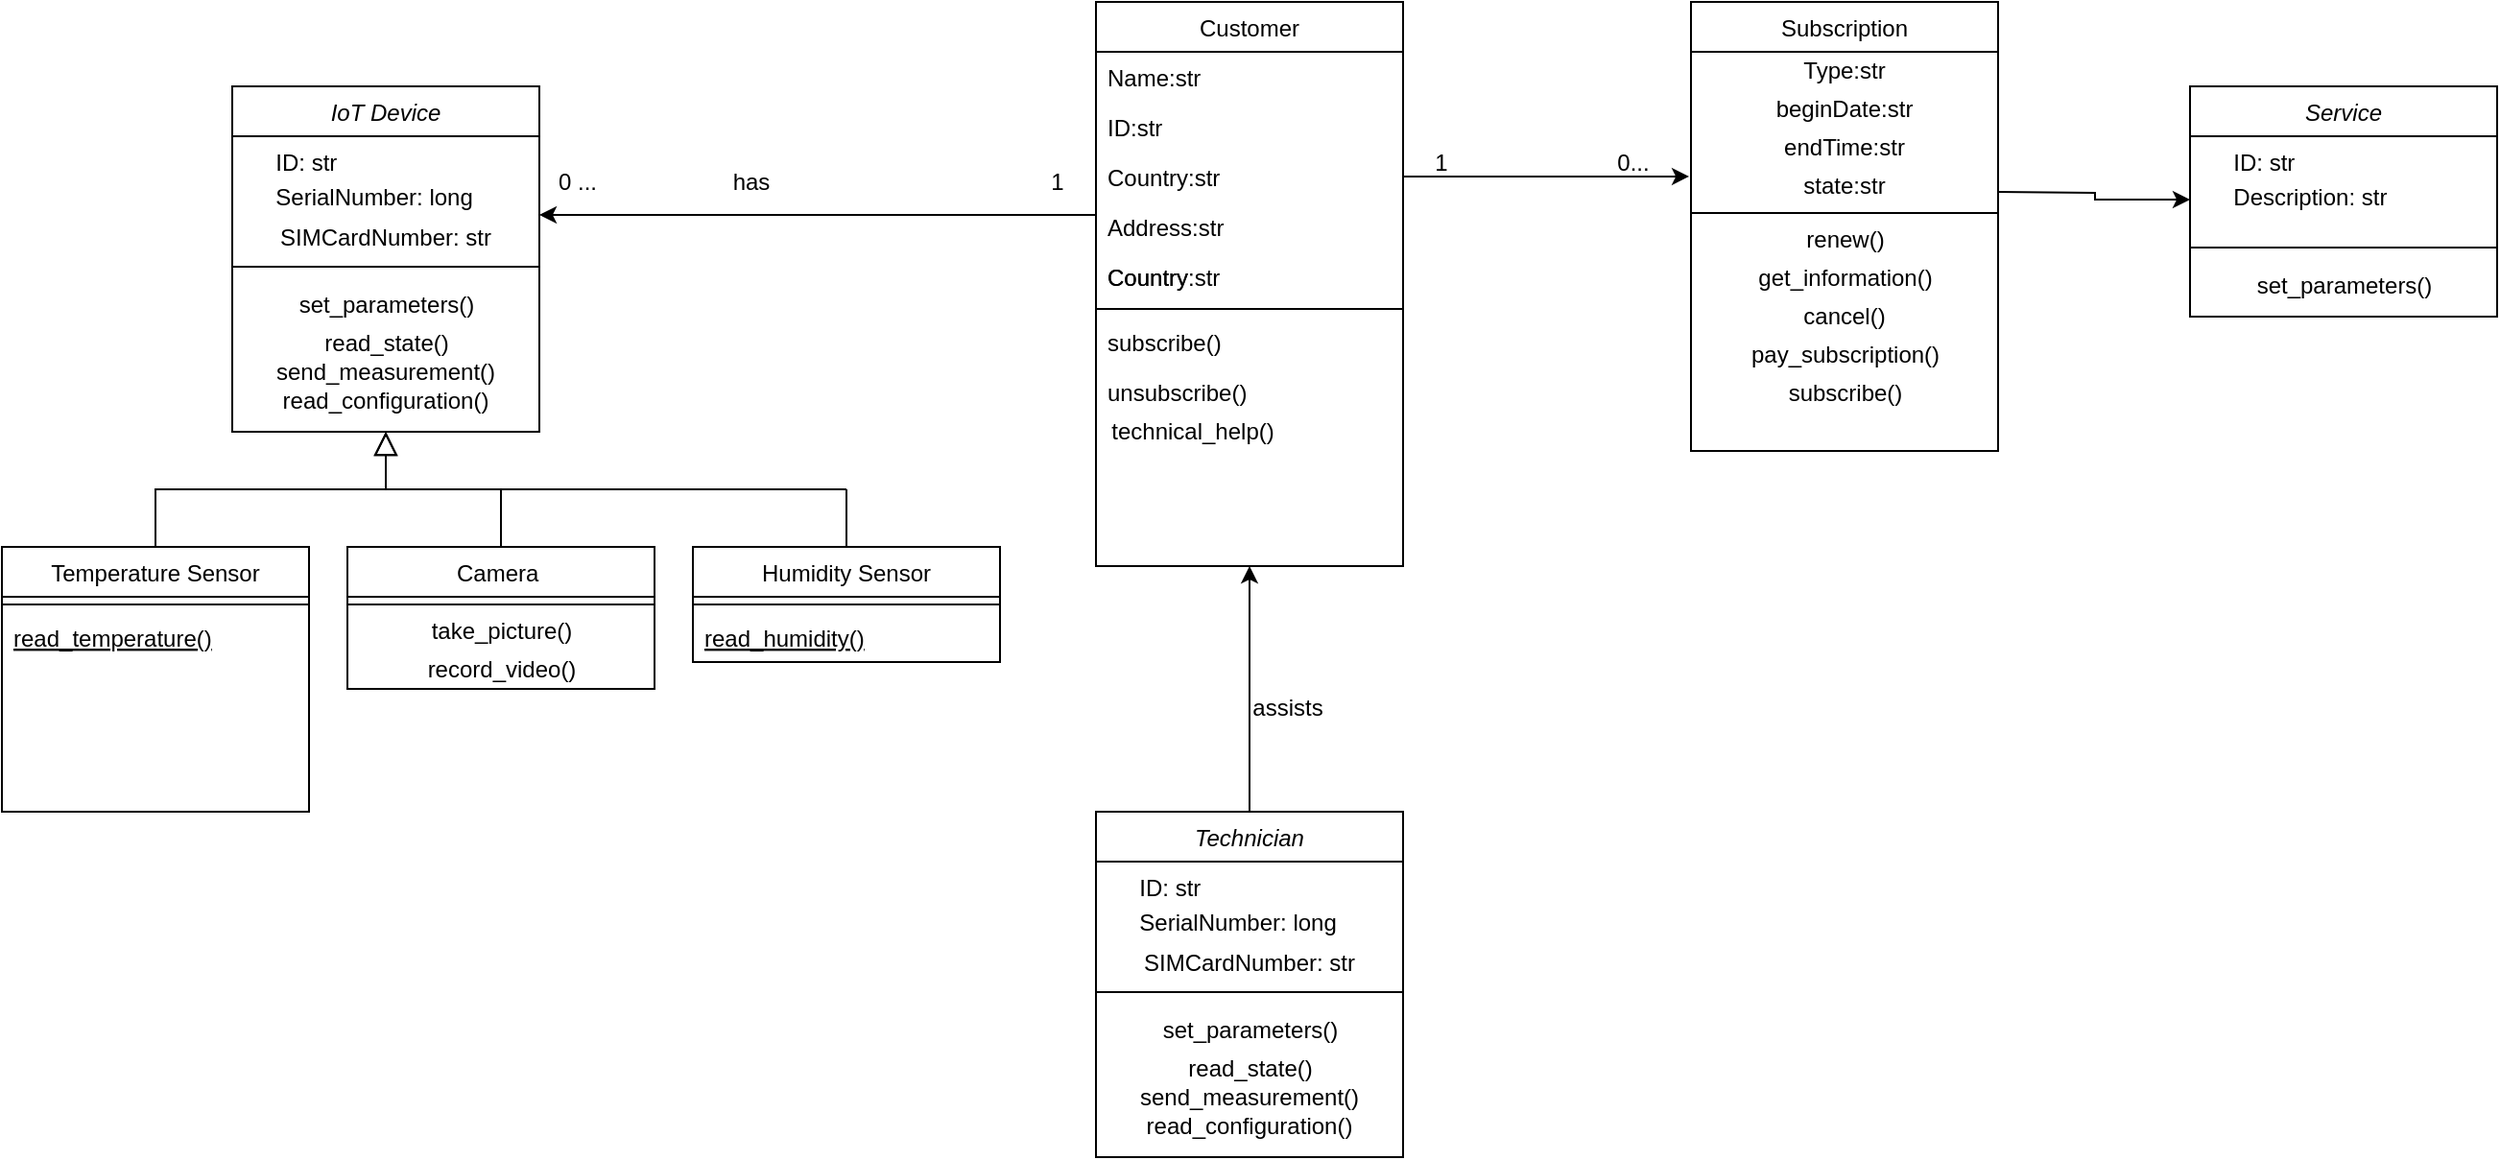 <mxfile version="14.4.9" type="device"><diagram id="C5RBs43oDa-KdzZeNtuy" name="Page-1"><mxGraphModel dx="868" dy="450" grid="1" gridSize="10" guides="1" tooltips="1" connect="1" arrows="1" fold="1" page="1" pageScale="1" pageWidth="827" pageHeight="1169" math="0" shadow="0"><root><mxCell id="WIyWlLk6GJQsqaUBKTNV-0"/><mxCell id="WIyWlLk6GJQsqaUBKTNV-1" parent="WIyWlLk6GJQsqaUBKTNV-0"/><mxCell id="zkfFHV4jXpPFQw0GAbJ--0" value="IoT Device" style="swimlane;fontStyle=2;align=center;verticalAlign=top;childLayout=stackLayout;horizontal=1;startSize=26;horizontalStack=0;resizeParent=1;resizeLast=0;collapsible=1;marginBottom=0;rounded=0;shadow=0;strokeWidth=1;" parent="WIyWlLk6GJQsqaUBKTNV-1" vertex="1"><mxGeometry x="240" y="120" width="160" height="180" as="geometry"><mxRectangle x="230" y="140" width="160" height="26" as="alternateBounds"/></mxGeometry></mxCell><mxCell id="zkfFHV4jXpPFQw0GAbJ--1" value="     ID: str" style="text;align=left;verticalAlign=top;spacingLeft=4;spacingRight=4;overflow=hidden;rotatable=0;points=[[0,0.5],[1,0.5]];portConstraint=eastwest;" parent="zkfFHV4jXpPFQw0GAbJ--0" vertex="1"><mxGeometry y="26" width="160" height="18" as="geometry"/></mxCell><mxCell id="zkfFHV4jXpPFQw0GAbJ--3" value="     SerialNumber: long&#10;" style="text;align=left;verticalAlign=top;spacingLeft=4;spacingRight=4;overflow=hidden;rotatable=0;points=[[0,0.5],[1,0.5]];portConstraint=eastwest;rounded=0;shadow=0;html=0;" parent="zkfFHV4jXpPFQw0GAbJ--0" vertex="1"><mxGeometry y="44" width="160" height="30" as="geometry"/></mxCell><mxCell id="Us1QKYMHrfAHXgwKgfNl-19" value="&lt;span style=&quot;text-align: left&quot;&gt;SIMCardNumber: str&lt;/span&gt;" style="text;html=1;strokeColor=none;fillColor=none;align=center;verticalAlign=middle;whiteSpace=wrap;rounded=0;" vertex="1" parent="zkfFHV4jXpPFQw0GAbJ--0"><mxGeometry y="74" width="160" height="10" as="geometry"/></mxCell><mxCell id="zkfFHV4jXpPFQw0GAbJ--4" value="" style="line;html=1;strokeWidth=1;align=left;verticalAlign=middle;spacingTop=-1;spacingLeft=3;spacingRight=3;rotatable=0;labelPosition=right;points=[];portConstraint=eastwest;" parent="zkfFHV4jXpPFQw0GAbJ--0" vertex="1"><mxGeometry y="84" width="160" height="20" as="geometry"/></mxCell><mxCell id="Us1QKYMHrfAHXgwKgfNl-12" value="set_parameters()" style="text;html=1;align=center;verticalAlign=middle;resizable=0;points=[];autosize=1;" vertex="1" parent="zkfFHV4jXpPFQw0GAbJ--0"><mxGeometry y="104" width="160" height="20" as="geometry"/></mxCell><mxCell id="Us1QKYMHrfAHXgwKgfNl-11" value="read_state()" style="text;html=1;align=center;verticalAlign=middle;resizable=0;points=[];autosize=1;" vertex="1" parent="zkfFHV4jXpPFQw0GAbJ--0"><mxGeometry y="124" width="160" height="20" as="geometry"/></mxCell><mxCell id="Us1QKYMHrfAHXgwKgfNl-8" value="send_measurement()" style="text;html=1;strokeColor=none;fillColor=none;align=center;verticalAlign=middle;whiteSpace=wrap;rounded=0;" vertex="1" parent="zkfFHV4jXpPFQw0GAbJ--0"><mxGeometry y="144" width="160" height="10" as="geometry"/></mxCell><mxCell id="Us1QKYMHrfAHXgwKgfNl-10" value="read_configuration()" style="text;html=1;strokeColor=none;fillColor=none;align=center;verticalAlign=middle;whiteSpace=wrap;rounded=0;" vertex="1" parent="zkfFHV4jXpPFQw0GAbJ--0"><mxGeometry y="154" width="160" height="20" as="geometry"/></mxCell><mxCell id="zkfFHV4jXpPFQw0GAbJ--6" value="Temperature Sensor" style="swimlane;fontStyle=0;align=center;verticalAlign=top;childLayout=stackLayout;horizontal=1;startSize=26;horizontalStack=0;resizeParent=1;resizeLast=0;collapsible=1;marginBottom=0;rounded=0;shadow=0;strokeWidth=1;" parent="WIyWlLk6GJQsqaUBKTNV-1" vertex="1"><mxGeometry x="120" y="360" width="160" height="138" as="geometry"><mxRectangle x="130" y="380" width="160" height="26" as="alternateBounds"/></mxGeometry></mxCell><mxCell id="zkfFHV4jXpPFQw0GAbJ--9" value="" style="line;html=1;strokeWidth=1;align=left;verticalAlign=middle;spacingTop=-1;spacingLeft=3;spacingRight=3;rotatable=0;labelPosition=right;points=[];portConstraint=eastwest;" parent="zkfFHV4jXpPFQw0GAbJ--6" vertex="1"><mxGeometry y="26" width="160" height="8" as="geometry"/></mxCell><mxCell id="zkfFHV4jXpPFQw0GAbJ--10" value="read_temperature()" style="text;align=left;verticalAlign=top;spacingLeft=4;spacingRight=4;overflow=hidden;rotatable=0;points=[[0,0.5],[1,0.5]];portConstraint=eastwest;fontStyle=4" parent="zkfFHV4jXpPFQw0GAbJ--6" vertex="1"><mxGeometry y="34" width="160" height="26" as="geometry"/></mxCell><mxCell id="zkfFHV4jXpPFQw0GAbJ--12" value="" style="endArrow=block;endSize=10;endFill=0;shadow=0;strokeWidth=1;rounded=0;edgeStyle=elbowEdgeStyle;elbow=vertical;" parent="WIyWlLk6GJQsqaUBKTNV-1" source="zkfFHV4jXpPFQw0GAbJ--6" target="zkfFHV4jXpPFQw0GAbJ--0" edge="1"><mxGeometry width="160" relative="1" as="geometry"><mxPoint x="200" y="203" as="sourcePoint"/><mxPoint x="200" y="203" as="targetPoint"/></mxGeometry></mxCell><mxCell id="zkfFHV4jXpPFQw0GAbJ--13" value="Camera " style="swimlane;fontStyle=0;align=center;verticalAlign=top;childLayout=stackLayout;horizontal=1;startSize=26;horizontalStack=0;resizeParent=1;resizeLast=0;collapsible=1;marginBottom=0;rounded=0;shadow=0;strokeWidth=1;" parent="WIyWlLk6GJQsqaUBKTNV-1" vertex="1"><mxGeometry x="300" y="360" width="160" height="74" as="geometry"><mxRectangle x="340" y="380" width="170" height="26" as="alternateBounds"/></mxGeometry></mxCell><mxCell id="zkfFHV4jXpPFQw0GAbJ--15" value="" style="line;html=1;strokeWidth=1;align=left;verticalAlign=middle;spacingTop=-1;spacingLeft=3;spacingRight=3;rotatable=0;labelPosition=right;points=[];portConstraint=eastwest;" parent="zkfFHV4jXpPFQw0GAbJ--13" vertex="1"><mxGeometry y="26" width="160" height="8" as="geometry"/></mxCell><mxCell id="Us1QKYMHrfAHXgwKgfNl-22" value="take_picture()" style="text;html=1;align=center;verticalAlign=middle;resizable=0;points=[];autosize=1;" vertex="1" parent="zkfFHV4jXpPFQw0GAbJ--13"><mxGeometry y="34" width="160" height="20" as="geometry"/></mxCell><mxCell id="Us1QKYMHrfAHXgwKgfNl-23" value="record_video()" style="text;html=1;align=center;verticalAlign=middle;resizable=0;points=[];autosize=1;" vertex="1" parent="zkfFHV4jXpPFQw0GAbJ--13"><mxGeometry y="54" width="160" height="20" as="geometry"/></mxCell><mxCell id="zkfFHV4jXpPFQw0GAbJ--16" value="" style="endArrow=block;endSize=10;endFill=0;shadow=0;strokeWidth=1;rounded=0;edgeStyle=elbowEdgeStyle;elbow=vertical;" parent="WIyWlLk6GJQsqaUBKTNV-1" source="zkfFHV4jXpPFQw0GAbJ--13" target="zkfFHV4jXpPFQw0GAbJ--0" edge="1"><mxGeometry width="160" relative="1" as="geometry"><mxPoint x="210" y="373" as="sourcePoint"/><mxPoint x="310" y="271" as="targetPoint"/></mxGeometry></mxCell><mxCell id="zkfFHV4jXpPFQw0GAbJ--17" value="Customer" style="swimlane;fontStyle=0;align=center;verticalAlign=top;childLayout=stackLayout;horizontal=1;startSize=26;horizontalStack=0;resizeParent=1;resizeLast=0;collapsible=1;marginBottom=0;rounded=0;shadow=0;strokeWidth=1;" parent="WIyWlLk6GJQsqaUBKTNV-1" vertex="1"><mxGeometry x="690" y="76" width="160" height="294" as="geometry"><mxRectangle x="550" y="140" width="160" height="26" as="alternateBounds"/></mxGeometry></mxCell><mxCell id="zkfFHV4jXpPFQw0GAbJ--18" value="Name:str" style="text;align=left;verticalAlign=top;spacingLeft=4;spacingRight=4;overflow=hidden;rotatable=0;points=[[0,0.5],[1,0.5]];portConstraint=eastwest;" parent="zkfFHV4jXpPFQw0GAbJ--17" vertex="1"><mxGeometry y="26" width="160" height="26" as="geometry"/></mxCell><mxCell id="zkfFHV4jXpPFQw0GAbJ--19" value="ID:str" style="text;align=left;verticalAlign=top;spacingLeft=4;spacingRight=4;overflow=hidden;rotatable=0;points=[[0,0.5],[1,0.5]];portConstraint=eastwest;rounded=0;shadow=0;html=0;" parent="zkfFHV4jXpPFQw0GAbJ--17" vertex="1"><mxGeometry y="52" width="160" height="26" as="geometry"/></mxCell><mxCell id="Us1QKYMHrfAHXgwKgfNl-5" value="Country:str" style="text;align=left;verticalAlign=top;spacingLeft=4;spacingRight=4;overflow=hidden;rotatable=0;points=[[0,0.5],[1,0.5]];portConstraint=eastwest;rounded=0;shadow=0;html=0;" vertex="1" parent="zkfFHV4jXpPFQw0GAbJ--17"><mxGeometry y="78" width="160" height="26" as="geometry"/></mxCell><mxCell id="Us1QKYMHrfAHXgwKgfNl-6" value="Address:str" style="text;align=left;verticalAlign=top;spacingLeft=4;spacingRight=4;overflow=hidden;rotatable=0;points=[[0,0.5],[1,0.5]];portConstraint=eastwest;rounded=0;shadow=0;html=0;" vertex="1" parent="zkfFHV4jXpPFQw0GAbJ--17"><mxGeometry y="104" width="160" height="26" as="geometry"/></mxCell><mxCell id="zkfFHV4jXpPFQw0GAbJ--22" value="Country" style="text;align=left;verticalAlign=top;spacingLeft=4;spacingRight=4;overflow=hidden;rotatable=0;points=[[0,0.5],[1,0.5]];portConstraint=eastwest;rounded=0;shadow=0;html=0;" parent="zkfFHV4jXpPFQw0GAbJ--17" vertex="1"><mxGeometry y="130" width="160" height="26" as="geometry"/></mxCell><mxCell id="zkfFHV4jXpPFQw0GAbJ--23" value="" style="line;html=1;strokeWidth=1;align=left;verticalAlign=middle;spacingTop=-1;spacingLeft=3;spacingRight=3;rotatable=0;labelPosition=right;points=[];portConstraint=eastwest;" parent="zkfFHV4jXpPFQw0GAbJ--17" vertex="1"><mxGeometry y="156" width="160" height="8" as="geometry"/></mxCell><mxCell id="zkfFHV4jXpPFQw0GAbJ--24" value="subscribe()" style="text;align=left;verticalAlign=top;spacingLeft=4;spacingRight=4;overflow=hidden;rotatable=0;points=[[0,0.5],[1,0.5]];portConstraint=eastwest;" parent="zkfFHV4jXpPFQw0GAbJ--17" vertex="1"><mxGeometry y="164" width="160" height="26" as="geometry"/></mxCell><mxCell id="zkfFHV4jXpPFQw0GAbJ--25" value="unsubscribe()" style="text;align=left;verticalAlign=top;spacingLeft=4;spacingRight=4;overflow=hidden;rotatable=0;points=[[0,0.5],[1,0.5]];portConstraint=eastwest;" parent="zkfFHV4jXpPFQw0GAbJ--17" vertex="1"><mxGeometry y="190" width="160" height="26" as="geometry"/></mxCell><mxCell id="Us1QKYMHrfAHXgwKgfNl-7" style="edgeStyle=orthogonalEdgeStyle;rounded=0;orthogonalLoop=1;jettySize=auto;html=1;exitX=0;exitY=0.5;exitDx=0;exitDy=0;" edge="1" parent="WIyWlLk6GJQsqaUBKTNV-1" source="Us1QKYMHrfAHXgwKgfNl-6" target="zkfFHV4jXpPFQw0GAbJ--3"><mxGeometry relative="1" as="geometry"><Array as="points"><mxPoint x="690" y="187"/></Array></mxGeometry></mxCell><mxCell id="Us1QKYMHrfAHXgwKgfNl-14" value="has" style="text;html=1;align=center;verticalAlign=middle;resizable=0;points=[];autosize=1;" vertex="1" parent="WIyWlLk6GJQsqaUBKTNV-1"><mxGeometry x="495" y="160" width="30" height="20" as="geometry"/></mxCell><mxCell id="Us1QKYMHrfAHXgwKgfNl-15" value="1" style="text;html=1;strokeColor=none;fillColor=none;align=center;verticalAlign=middle;whiteSpace=wrap;rounded=0;" vertex="1" parent="WIyWlLk6GJQsqaUBKTNV-1"><mxGeometry x="650" y="160" width="40" height="20" as="geometry"/></mxCell><mxCell id="Us1QKYMHrfAHXgwKgfNl-16" value="0 ..." style="text;html=1;strokeColor=none;fillColor=none;align=center;verticalAlign=middle;whiteSpace=wrap;rounded=0;" vertex="1" parent="WIyWlLk6GJQsqaUBKTNV-1"><mxGeometry x="400" y="160" width="40" height="20" as="geometry"/></mxCell><mxCell id="Us1QKYMHrfAHXgwKgfNl-26" value="Humidity Sensor" style="swimlane;fontStyle=0;align=center;verticalAlign=top;childLayout=stackLayout;horizontal=1;startSize=26;horizontalStack=0;resizeParent=1;resizeLast=0;collapsible=1;marginBottom=0;rounded=0;shadow=0;strokeWidth=1;" vertex="1" parent="WIyWlLk6GJQsqaUBKTNV-1"><mxGeometry x="480" y="360" width="160" height="60" as="geometry"><mxRectangle x="130" y="380" width="160" height="26" as="alternateBounds"/></mxGeometry></mxCell><mxCell id="Us1QKYMHrfAHXgwKgfNl-27" value="" style="line;html=1;strokeWidth=1;align=left;verticalAlign=middle;spacingTop=-1;spacingLeft=3;spacingRight=3;rotatable=0;labelPosition=right;points=[];portConstraint=eastwest;" vertex="1" parent="Us1QKYMHrfAHXgwKgfNl-26"><mxGeometry y="26" width="160" height="8" as="geometry"/></mxCell><mxCell id="Us1QKYMHrfAHXgwKgfNl-28" value="read_humidity()" style="text;align=left;verticalAlign=top;spacingLeft=4;spacingRight=4;overflow=hidden;rotatable=0;points=[[0,0.5],[1,0.5]];portConstraint=eastwest;fontStyle=4" vertex="1" parent="Us1QKYMHrfAHXgwKgfNl-26"><mxGeometry y="34" width="160" height="26" as="geometry"/></mxCell><mxCell id="Us1QKYMHrfAHXgwKgfNl-29" value="" style="endArrow=none;html=1;" edge="1" parent="WIyWlLk6GJQsqaUBKTNV-1"><mxGeometry width="50" height="50" relative="1" as="geometry"><mxPoint x="380" y="330" as="sourcePoint"/><mxPoint x="560" y="330" as="targetPoint"/></mxGeometry></mxCell><mxCell id="Us1QKYMHrfAHXgwKgfNl-31" value="" style="endArrow=none;html=1;" edge="1" parent="WIyWlLk6GJQsqaUBKTNV-1" source="Us1QKYMHrfAHXgwKgfNl-26"><mxGeometry width="50" height="50" relative="1" as="geometry"><mxPoint x="390" y="340" as="sourcePoint"/><mxPoint x="560" y="330" as="targetPoint"/></mxGeometry></mxCell><mxCell id="Us1QKYMHrfAHXgwKgfNl-32" value="Subscription" style="swimlane;fontStyle=0;align=center;verticalAlign=top;childLayout=stackLayout;horizontal=1;startSize=26;horizontalStack=0;resizeParent=1;resizeLast=0;collapsible=1;marginBottom=0;rounded=0;shadow=0;strokeWidth=1;" vertex="1" parent="WIyWlLk6GJQsqaUBKTNV-1"><mxGeometry x="1000" y="76" width="160" height="234" as="geometry"><mxRectangle x="550" y="140" width="160" height="26" as="alternateBounds"/></mxGeometry></mxCell><mxCell id="Us1QKYMHrfAHXgwKgfNl-94" value="Type:str" style="text;html=1;strokeColor=none;fillColor=none;align=center;verticalAlign=middle;whiteSpace=wrap;rounded=0;" vertex="1" parent="Us1QKYMHrfAHXgwKgfNl-32"><mxGeometry y="26" width="160" height="20" as="geometry"/></mxCell><mxCell id="Us1QKYMHrfAHXgwKgfNl-92" value="beginDate:str" style="text;html=1;strokeColor=none;fillColor=none;align=center;verticalAlign=middle;whiteSpace=wrap;rounded=0;" vertex="1" parent="Us1QKYMHrfAHXgwKgfNl-32"><mxGeometry y="46" width="160" height="20" as="geometry"/></mxCell><mxCell id="Us1QKYMHrfAHXgwKgfNl-93" value="endTime:str" style="text;html=1;strokeColor=none;fillColor=none;align=center;verticalAlign=middle;whiteSpace=wrap;rounded=0;" vertex="1" parent="Us1QKYMHrfAHXgwKgfNl-32"><mxGeometry y="66" width="160" height="20" as="geometry"/></mxCell><mxCell id="Us1QKYMHrfAHXgwKgfNl-96" value="state:str" style="text;html=1;strokeColor=none;fillColor=none;align=center;verticalAlign=middle;whiteSpace=wrap;rounded=0;" vertex="1" parent="Us1QKYMHrfAHXgwKgfNl-32"><mxGeometry y="86" width="160" height="20" as="geometry"/></mxCell><mxCell id="Us1QKYMHrfAHXgwKgfNl-39" value="" style="line;html=1;strokeWidth=1;align=left;verticalAlign=middle;spacingTop=-1;spacingLeft=3;spacingRight=3;rotatable=0;labelPosition=right;points=[];portConstraint=eastwest;" vertex="1" parent="Us1QKYMHrfAHXgwKgfNl-32"><mxGeometry y="106" width="160" height="8" as="geometry"/></mxCell><mxCell id="Us1QKYMHrfAHXgwKgfNl-53" value="renew()" style="text;html=1;align=center;verticalAlign=middle;resizable=0;points=[];autosize=1;" vertex="1" parent="Us1QKYMHrfAHXgwKgfNl-32"><mxGeometry y="114" width="160" height="20" as="geometry"/></mxCell><mxCell id="Us1QKYMHrfAHXgwKgfNl-78" value="get_information()" style="text;html=1;align=center;verticalAlign=middle;resizable=0;points=[];autosize=1;" vertex="1" parent="Us1QKYMHrfAHXgwKgfNl-32"><mxGeometry y="134" width="160" height="20" as="geometry"/></mxCell><mxCell id="Us1QKYMHrfAHXgwKgfNl-79" value="cancel()" style="text;html=1;strokeColor=none;fillColor=none;align=center;verticalAlign=middle;whiteSpace=wrap;rounded=0;" vertex="1" parent="Us1QKYMHrfAHXgwKgfNl-32"><mxGeometry y="154" width="160" height="20" as="geometry"/></mxCell><mxCell id="Us1QKYMHrfAHXgwKgfNl-55" value="pay_subscription()" style="text;html=1;align=center;verticalAlign=middle;resizable=0;points=[];autosize=1;" vertex="1" parent="Us1QKYMHrfAHXgwKgfNl-32"><mxGeometry y="174" width="160" height="20" as="geometry"/></mxCell><mxCell id="Us1QKYMHrfAHXgwKgfNl-91" value="subscribe()" style="text;html=1;align=center;verticalAlign=middle;resizable=0;points=[];autosize=1;" vertex="1" parent="Us1QKYMHrfAHXgwKgfNl-32"><mxGeometry y="194" width="160" height="20" as="geometry"/></mxCell><mxCell id="Us1QKYMHrfAHXgwKgfNl-13" value="Country:str" style="text;align=left;verticalAlign=top;spacingLeft=4;spacingRight=4;overflow=hidden;rotatable=0;points=[[0,0.5],[1,0.5]];portConstraint=eastwest;rounded=0;shadow=0;html=0;" vertex="1" parent="WIyWlLk6GJQsqaUBKTNV-1"><mxGeometry x="690" y="206" width="160" height="26" as="geometry"/></mxCell><mxCell id="Us1QKYMHrfAHXgwKgfNl-56" value="1" style="text;html=1;strokeColor=none;fillColor=none;align=center;verticalAlign=middle;whiteSpace=wrap;rounded=0;" vertex="1" parent="WIyWlLk6GJQsqaUBKTNV-1"><mxGeometry x="850" y="150" width="40" height="20" as="geometry"/></mxCell><mxCell id="Us1QKYMHrfAHXgwKgfNl-57" value="0..." style="text;html=1;strokeColor=none;fillColor=none;align=center;verticalAlign=middle;whiteSpace=wrap;rounded=0;" vertex="1" parent="WIyWlLk6GJQsqaUBKTNV-1"><mxGeometry x="950" y="150" width="40" height="20" as="geometry"/></mxCell><mxCell id="Us1QKYMHrfAHXgwKgfNl-66" value="Service" style="swimlane;fontStyle=2;align=center;verticalAlign=top;childLayout=stackLayout;horizontal=1;startSize=26;horizontalStack=0;resizeParent=1;resizeLast=0;collapsible=1;marginBottom=0;rounded=0;shadow=0;strokeWidth=1;" vertex="1" parent="WIyWlLk6GJQsqaUBKTNV-1"><mxGeometry x="1260" y="120" width="160" height="120" as="geometry"><mxRectangle x="230" y="140" width="160" height="26" as="alternateBounds"/></mxGeometry></mxCell><mxCell id="Us1QKYMHrfAHXgwKgfNl-67" value="     ID: str" style="text;align=left;verticalAlign=top;spacingLeft=4;spacingRight=4;overflow=hidden;rotatable=0;points=[[0,0.5],[1,0.5]];portConstraint=eastwest;" vertex="1" parent="Us1QKYMHrfAHXgwKgfNl-66"><mxGeometry y="26" width="160" height="18" as="geometry"/></mxCell><mxCell id="Us1QKYMHrfAHXgwKgfNl-68" value="     Description: str&#10;" style="text;align=left;verticalAlign=top;spacingLeft=4;spacingRight=4;overflow=hidden;rotatable=0;points=[[0,0.5],[1,0.5]];portConstraint=eastwest;rounded=0;shadow=0;html=0;" vertex="1" parent="Us1QKYMHrfAHXgwKgfNl-66"><mxGeometry y="44" width="160" height="30" as="geometry"/></mxCell><mxCell id="Us1QKYMHrfAHXgwKgfNl-70" value="" style="line;html=1;strokeWidth=1;align=left;verticalAlign=middle;spacingTop=-1;spacingLeft=3;spacingRight=3;rotatable=0;labelPosition=right;points=[];portConstraint=eastwest;" vertex="1" parent="Us1QKYMHrfAHXgwKgfNl-66"><mxGeometry y="74" width="160" height="20" as="geometry"/></mxCell><mxCell id="Us1QKYMHrfAHXgwKgfNl-71" value="set_parameters()" style="text;html=1;align=center;verticalAlign=middle;resizable=0;points=[];autosize=1;" vertex="1" parent="Us1QKYMHrfAHXgwKgfNl-66"><mxGeometry y="94" width="160" height="20" as="geometry"/></mxCell><mxCell id="Us1QKYMHrfAHXgwKgfNl-75" style="edgeStyle=orthogonalEdgeStyle;rounded=0;orthogonalLoop=1;jettySize=auto;html=1;" edge="1" parent="WIyWlLk6GJQsqaUBKTNV-1" target="Us1QKYMHrfAHXgwKgfNl-68"><mxGeometry relative="1" as="geometry"><mxPoint x="1160" y="175" as="sourcePoint"/></mxGeometry></mxCell><mxCell id="Us1QKYMHrfAHXgwKgfNl-76" style="edgeStyle=orthogonalEdgeStyle;rounded=0;orthogonalLoop=1;jettySize=auto;html=1;entryX=-0.006;entryY=0.192;entryDx=0;entryDy=0;entryPerimeter=0;" edge="1" parent="WIyWlLk6GJQsqaUBKTNV-1" source="Us1QKYMHrfAHXgwKgfNl-5"><mxGeometry relative="1" as="geometry"><mxPoint x="999.04" y="166.992" as="targetPoint"/></mxGeometry></mxCell><mxCell id="Us1QKYMHrfAHXgwKgfNl-89" style="edgeStyle=orthogonalEdgeStyle;rounded=0;orthogonalLoop=1;jettySize=auto;html=1;entryX=0.5;entryY=1;entryDx=0;entryDy=0;" edge="1" parent="WIyWlLk6GJQsqaUBKTNV-1" source="Us1QKYMHrfAHXgwKgfNl-80" target="zkfFHV4jXpPFQw0GAbJ--17"><mxGeometry relative="1" as="geometry"/></mxCell><mxCell id="Us1QKYMHrfAHXgwKgfNl-80" value="Technician" style="swimlane;fontStyle=2;align=center;verticalAlign=top;childLayout=stackLayout;horizontal=1;startSize=26;horizontalStack=0;resizeParent=1;resizeLast=0;collapsible=1;marginBottom=0;rounded=0;shadow=0;strokeWidth=1;" vertex="1" parent="WIyWlLk6GJQsqaUBKTNV-1"><mxGeometry x="690" y="498" width="160" height="180" as="geometry"><mxRectangle x="230" y="140" width="160" height="26" as="alternateBounds"/></mxGeometry></mxCell><mxCell id="Us1QKYMHrfAHXgwKgfNl-81" value="     ID: str" style="text;align=left;verticalAlign=top;spacingLeft=4;spacingRight=4;overflow=hidden;rotatable=0;points=[[0,0.5],[1,0.5]];portConstraint=eastwest;" vertex="1" parent="Us1QKYMHrfAHXgwKgfNl-80"><mxGeometry y="26" width="160" height="18" as="geometry"/></mxCell><mxCell id="Us1QKYMHrfAHXgwKgfNl-82" value="     SerialNumber: long&#10;" style="text;align=left;verticalAlign=top;spacingLeft=4;spacingRight=4;overflow=hidden;rotatable=0;points=[[0,0.5],[1,0.5]];portConstraint=eastwest;rounded=0;shadow=0;html=0;" vertex="1" parent="Us1QKYMHrfAHXgwKgfNl-80"><mxGeometry y="44" width="160" height="30" as="geometry"/></mxCell><mxCell id="Us1QKYMHrfAHXgwKgfNl-83" value="&lt;span style=&quot;text-align: left&quot;&gt;SIMCardNumber: str&lt;/span&gt;" style="text;html=1;strokeColor=none;fillColor=none;align=center;verticalAlign=middle;whiteSpace=wrap;rounded=0;" vertex="1" parent="Us1QKYMHrfAHXgwKgfNl-80"><mxGeometry y="74" width="160" height="10" as="geometry"/></mxCell><mxCell id="Us1QKYMHrfAHXgwKgfNl-84" value="" style="line;html=1;strokeWidth=1;align=left;verticalAlign=middle;spacingTop=-1;spacingLeft=3;spacingRight=3;rotatable=0;labelPosition=right;points=[];portConstraint=eastwest;" vertex="1" parent="Us1QKYMHrfAHXgwKgfNl-80"><mxGeometry y="84" width="160" height="20" as="geometry"/></mxCell><mxCell id="Us1QKYMHrfAHXgwKgfNl-85" value="set_parameters()" style="text;html=1;align=center;verticalAlign=middle;resizable=0;points=[];autosize=1;" vertex="1" parent="Us1QKYMHrfAHXgwKgfNl-80"><mxGeometry y="104" width="160" height="20" as="geometry"/></mxCell><mxCell id="Us1QKYMHrfAHXgwKgfNl-86" value="read_state()" style="text;html=1;align=center;verticalAlign=middle;resizable=0;points=[];autosize=1;" vertex="1" parent="Us1QKYMHrfAHXgwKgfNl-80"><mxGeometry y="124" width="160" height="20" as="geometry"/></mxCell><mxCell id="Us1QKYMHrfAHXgwKgfNl-87" value="send_measurement()" style="text;html=1;strokeColor=none;fillColor=none;align=center;verticalAlign=middle;whiteSpace=wrap;rounded=0;" vertex="1" parent="Us1QKYMHrfAHXgwKgfNl-80"><mxGeometry y="144" width="160" height="10" as="geometry"/></mxCell><mxCell id="Us1QKYMHrfAHXgwKgfNl-88" value="read_configuration()" style="text;html=1;strokeColor=none;fillColor=none;align=center;verticalAlign=middle;whiteSpace=wrap;rounded=0;" vertex="1" parent="Us1QKYMHrfAHXgwKgfNl-80"><mxGeometry y="154" width="160" height="20" as="geometry"/></mxCell><mxCell id="Us1QKYMHrfAHXgwKgfNl-90" value="assists" style="text;html=1;strokeColor=none;fillColor=none;align=center;verticalAlign=middle;whiteSpace=wrap;rounded=0;" vertex="1" parent="WIyWlLk6GJQsqaUBKTNV-1"><mxGeometry x="770" y="434" width="40" height="20" as="geometry"/></mxCell><mxCell id="Us1QKYMHrfAHXgwKgfNl-97" value="technical_help()" style="text;html=1;align=center;verticalAlign=middle;resizable=0;points=[];autosize=1;" vertex="1" parent="WIyWlLk6GJQsqaUBKTNV-1"><mxGeometry x="690" y="290" width="100" height="20" as="geometry"/></mxCell></root></mxGraphModel></diagram></mxfile>